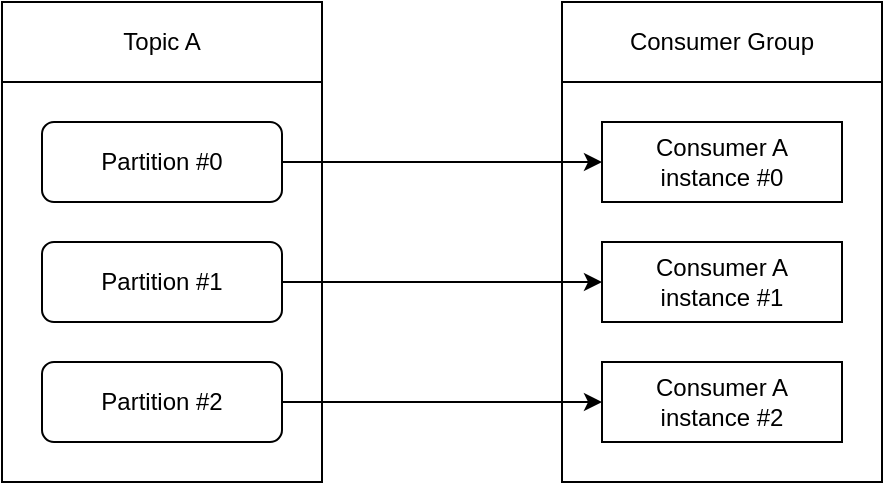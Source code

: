 <mxfile version="14.6.6" type="device"><diagram id="ISyp7Xo9KXLhbw7yt2RV" name="Page-1"><mxGraphModel dx="1422" dy="737" grid="1" gridSize="10" guides="1" tooltips="1" connect="1" arrows="1" fold="1" page="1" pageScale="1" pageWidth="827" pageHeight="1169" math="0" shadow="0"><root><mxCell id="0"/><mxCell id="1" parent="0"/><mxCell id="zFGHyuKPHRRTyCDRr_d--12" value="" style="rounded=0;whiteSpace=wrap;html=1;" vertex="1" parent="1"><mxGeometry x="400" y="380" width="160" height="200" as="geometry"/></mxCell><mxCell id="zFGHyuKPHRRTyCDRr_d--7" value="" style="rounded=0;whiteSpace=wrap;html=1;" vertex="1" parent="1"><mxGeometry x="120" y="380" width="160" height="200" as="geometry"/></mxCell><mxCell id="zFGHyuKPHRRTyCDRr_d--2" value="Partition #0" style="rounded=1;whiteSpace=wrap;html=1;" vertex="1" parent="1"><mxGeometry x="140" y="400" width="120" height="40" as="geometry"/></mxCell><mxCell id="zFGHyuKPHRRTyCDRr_d--5" value="Partition #1" style="rounded=1;whiteSpace=wrap;html=1;" vertex="1" parent="1"><mxGeometry x="140" y="460" width="120" height="40" as="geometry"/></mxCell><mxCell id="zFGHyuKPHRRTyCDRr_d--6" value="Partition #2" style="rounded=1;whiteSpace=wrap;html=1;" vertex="1" parent="1"><mxGeometry x="140" y="520" width="120" height="40" as="geometry"/></mxCell><mxCell id="zFGHyuKPHRRTyCDRr_d--8" value="Topic A" style="rounded=0;whiteSpace=wrap;html=1;" vertex="1" parent="1"><mxGeometry x="120" y="340" width="160" height="40" as="geometry"/></mxCell><mxCell id="zFGHyuKPHRRTyCDRr_d--9" value="Consumer A&lt;br&gt;instance #0" style="rounded=0;whiteSpace=wrap;html=1;" vertex="1" parent="1"><mxGeometry x="420" y="400" width="120" height="40" as="geometry"/></mxCell><mxCell id="zFGHyuKPHRRTyCDRr_d--10" value="Consumer A&lt;br&gt;instance #1" style="rounded=0;whiteSpace=wrap;html=1;" vertex="1" parent="1"><mxGeometry x="420" y="460" width="120" height="40" as="geometry"/></mxCell><mxCell id="zFGHyuKPHRRTyCDRr_d--13" value="Consumer Group" style="rounded=0;whiteSpace=wrap;html=1;" vertex="1" parent="1"><mxGeometry x="400" y="340" width="160" height="40" as="geometry"/></mxCell><mxCell id="zFGHyuKPHRRTyCDRr_d--14" value="" style="endArrow=classic;html=1;exitX=1;exitY=0.5;exitDx=0;exitDy=0;entryX=0;entryY=0.5;entryDx=0;entryDy=0;" edge="1" parent="1" source="zFGHyuKPHRRTyCDRr_d--2" target="zFGHyuKPHRRTyCDRr_d--9"><mxGeometry width="50" height="50" relative="1" as="geometry"><mxPoint x="390" y="420" as="sourcePoint"/><mxPoint x="440" y="370" as="targetPoint"/></mxGeometry></mxCell><mxCell id="zFGHyuKPHRRTyCDRr_d--15" value="" style="endArrow=classic;html=1;exitX=1;exitY=0.5;exitDx=0;exitDy=0;entryX=0;entryY=0.5;entryDx=0;entryDy=0;" edge="1" parent="1" source="zFGHyuKPHRRTyCDRr_d--5" target="zFGHyuKPHRRTyCDRr_d--10"><mxGeometry width="50" height="50" relative="1" as="geometry"><mxPoint x="390" y="420" as="sourcePoint"/><mxPoint x="440" y="370" as="targetPoint"/></mxGeometry></mxCell><mxCell id="zFGHyuKPHRRTyCDRr_d--17" value="Consumer A&lt;br&gt;instance #2" style="rounded=0;whiteSpace=wrap;html=1;" vertex="1" parent="1"><mxGeometry x="420" y="520" width="120" height="40" as="geometry"/></mxCell><mxCell id="zFGHyuKPHRRTyCDRr_d--18" value="" style="endArrow=classic;html=1;exitX=1;exitY=0.5;exitDx=0;exitDy=0;entryX=0;entryY=0.5;entryDx=0;entryDy=0;" edge="1" parent="1" source="zFGHyuKPHRRTyCDRr_d--6" target="zFGHyuKPHRRTyCDRr_d--17"><mxGeometry width="50" height="50" relative="1" as="geometry"><mxPoint x="390" y="400" as="sourcePoint"/><mxPoint x="440" y="350" as="targetPoint"/></mxGeometry></mxCell></root></mxGraphModel></diagram></mxfile>